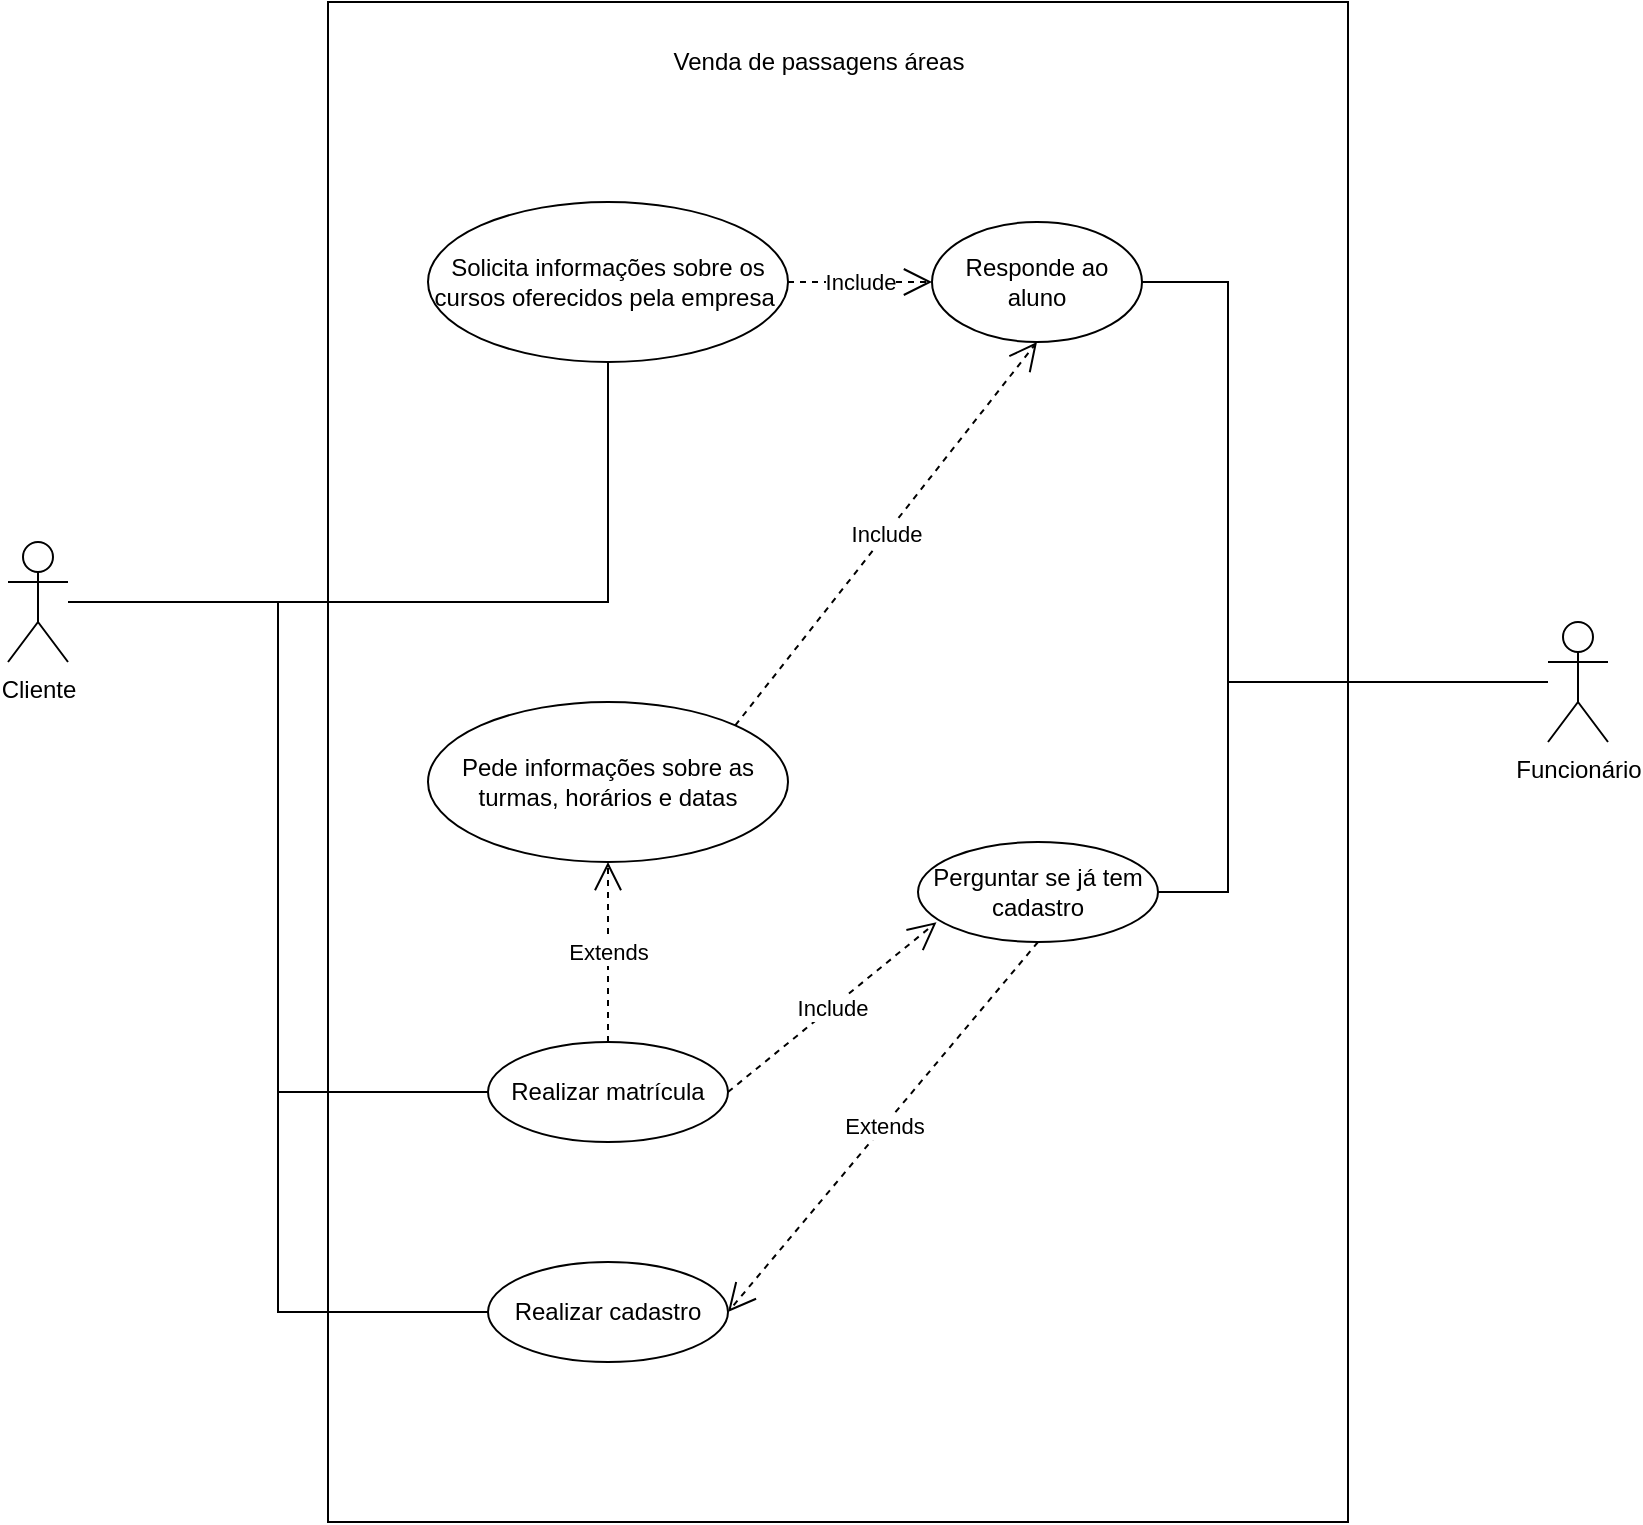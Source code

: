 <mxfile version="15.8.3" type="github">
  <diagram id="PDlrcf-eFjh89h7rTmUJ" name="Page-1">
    <mxGraphModel dx="1021" dy="584" grid="1" gridSize="10" guides="1" tooltips="1" connect="1" arrows="1" fold="1" page="1" pageScale="1" pageWidth="1169" pageHeight="827" math="0" shadow="0">
      <root>
        <mxCell id="0" />
        <mxCell id="1" parent="0" />
        <mxCell id="ixJKpeh1QNCeZrvTSKg1-19" value="Cliente" style="shape=umlActor;verticalLabelPosition=bottom;verticalAlign=top;html=1;" vertex="1" parent="1">
          <mxGeometry x="70" y="320" width="30" height="60" as="geometry" />
        </mxCell>
        <mxCell id="ixJKpeh1QNCeZrvTSKg1-20" value="" style="html=1;" vertex="1" parent="1">
          <mxGeometry x="230" y="50" width="510" height="760" as="geometry" />
        </mxCell>
        <mxCell id="ixJKpeh1QNCeZrvTSKg1-21" value="Solicita informações sobre os cursos oferecidos pela empresa&lt;span style=&quot;white-space: pre&quot;&gt;	&lt;/span&gt;" style="ellipse;whiteSpace=wrap;html=1;" vertex="1" parent="1">
          <mxGeometry x="280" y="150" width="180" height="80" as="geometry" />
        </mxCell>
        <mxCell id="ixJKpeh1QNCeZrvTSKg1-22" value="Venda de passagens áreas" style="text;html=1;resizable=0;autosize=1;align=center;verticalAlign=middle;points=[];fillColor=none;strokeColor=none;rounded=0;" vertex="1" parent="1">
          <mxGeometry x="395" y="70" width="160" height="20" as="geometry" />
        </mxCell>
        <mxCell id="ixJKpeh1QNCeZrvTSKg1-25" value="Include" style="endArrow=open;endSize=12;dashed=1;html=1;rounded=0;entryX=0;entryY=0.5;entryDx=0;entryDy=0;" edge="1" parent="1" source="ixJKpeh1QNCeZrvTSKg1-21" target="ixJKpeh1QNCeZrvTSKg1-26">
          <mxGeometry width="160" relative="1" as="geometry">
            <mxPoint x="310" y="300" as="sourcePoint" />
            <mxPoint x="470" y="300" as="targetPoint" />
          </mxGeometry>
        </mxCell>
        <mxCell id="ixJKpeh1QNCeZrvTSKg1-26" value="Responde ao aluno" style="ellipse;whiteSpace=wrap;html=1;" vertex="1" parent="1">
          <mxGeometry x="532" y="160" width="105" height="60" as="geometry" />
        </mxCell>
        <mxCell id="ixJKpeh1QNCeZrvTSKg1-38" style="edgeStyle=orthogonalEdgeStyle;rounded=0;orthogonalLoop=1;jettySize=auto;html=1;endArrow=none;endFill=0;" edge="1" parent="1" source="ixJKpeh1QNCeZrvTSKg1-19" target="ixJKpeh1QNCeZrvTSKg1-21">
          <mxGeometry relative="1" as="geometry" />
        </mxCell>
        <mxCell id="ixJKpeh1QNCeZrvTSKg1-45" style="edgeStyle=orthogonalEdgeStyle;rounded=0;orthogonalLoop=1;jettySize=auto;html=1;entryX=1;entryY=0.5;entryDx=0;entryDy=0;endArrow=none;endFill=0;" edge="1" parent="1" source="ixJKpeh1QNCeZrvTSKg1-44" target="ixJKpeh1QNCeZrvTSKg1-26">
          <mxGeometry relative="1" as="geometry">
            <Array as="points">
              <mxPoint x="680" y="390" />
              <mxPoint x="680" y="190" />
            </Array>
          </mxGeometry>
        </mxCell>
        <mxCell id="ixJKpeh1QNCeZrvTSKg1-55" style="edgeStyle=orthogonalEdgeStyle;rounded=0;orthogonalLoop=1;jettySize=auto;html=1;entryX=1;entryY=0.5;entryDx=0;entryDy=0;endArrow=none;endFill=0;" edge="1" parent="1" source="ixJKpeh1QNCeZrvTSKg1-44" target="ixJKpeh1QNCeZrvTSKg1-52">
          <mxGeometry relative="1" as="geometry">
            <Array as="points">
              <mxPoint x="680" y="390" />
              <mxPoint x="680" y="495" />
            </Array>
          </mxGeometry>
        </mxCell>
        <mxCell id="ixJKpeh1QNCeZrvTSKg1-44" value="Funcionário" style="shape=umlActor;verticalLabelPosition=bottom;verticalAlign=top;html=1;" vertex="1" parent="1">
          <mxGeometry x="840" y="360" width="30" height="60" as="geometry" />
        </mxCell>
        <mxCell id="ixJKpeh1QNCeZrvTSKg1-46" value="Pede informações sobre as turmas, horários e datas" style="ellipse;whiteSpace=wrap;html=1;" vertex="1" parent="1">
          <mxGeometry x="280" y="400" width="180" height="80" as="geometry" />
        </mxCell>
        <mxCell id="ixJKpeh1QNCeZrvTSKg1-47" value="Extends" style="endArrow=open;endSize=12;dashed=1;html=1;rounded=0;entryX=0.5;entryY=1;entryDx=0;entryDy=0;exitX=0.5;exitY=0;exitDx=0;exitDy=0;" edge="1" parent="1" source="ixJKpeh1QNCeZrvTSKg1-48" target="ixJKpeh1QNCeZrvTSKg1-46">
          <mxGeometry width="160" relative="1" as="geometry">
            <mxPoint x="470.0" y="200" as="sourcePoint" />
            <mxPoint x="542" y="200" as="targetPoint" />
          </mxGeometry>
        </mxCell>
        <mxCell id="ixJKpeh1QNCeZrvTSKg1-48" value="Realizar matrícula" style="ellipse;whiteSpace=wrap;html=1;" vertex="1" parent="1">
          <mxGeometry x="310" y="570" width="120" height="50" as="geometry" />
        </mxCell>
        <mxCell id="ixJKpeh1QNCeZrvTSKg1-50" value="Include" style="endArrow=open;endSize=12;dashed=1;html=1;rounded=0;entryX=0.5;entryY=1;entryDx=0;entryDy=0;exitX=1;exitY=0;exitDx=0;exitDy=0;" edge="1" parent="1" source="ixJKpeh1QNCeZrvTSKg1-46" target="ixJKpeh1QNCeZrvTSKg1-26">
          <mxGeometry width="160" relative="1" as="geometry">
            <mxPoint x="470.0" y="200" as="sourcePoint" />
            <mxPoint x="542" y="200" as="targetPoint" />
          </mxGeometry>
        </mxCell>
        <mxCell id="ixJKpeh1QNCeZrvTSKg1-51" style="edgeStyle=orthogonalEdgeStyle;rounded=0;orthogonalLoop=1;jettySize=auto;html=1;entryX=0;entryY=0.5;entryDx=0;entryDy=0;endArrow=none;endFill=0;" edge="1" parent="1" source="ixJKpeh1QNCeZrvTSKg1-19" target="ixJKpeh1QNCeZrvTSKg1-48">
          <mxGeometry relative="1" as="geometry" />
        </mxCell>
        <mxCell id="ixJKpeh1QNCeZrvTSKg1-52" value="Perguntar se já tem cadastro" style="ellipse;whiteSpace=wrap;html=1;" vertex="1" parent="1">
          <mxGeometry x="525" y="470" width="120" height="50" as="geometry" />
        </mxCell>
        <mxCell id="ixJKpeh1QNCeZrvTSKg1-54" value="Include" style="endArrow=open;endSize=12;dashed=1;html=1;rounded=0;entryX=0.077;entryY=0.802;entryDx=0;entryDy=0;exitX=1;exitY=0.5;exitDx=0;exitDy=0;entryPerimeter=0;" edge="1" parent="1" source="ixJKpeh1QNCeZrvTSKg1-48" target="ixJKpeh1QNCeZrvTSKg1-52">
          <mxGeometry width="160" relative="1" as="geometry">
            <mxPoint x="470.0" y="200" as="sourcePoint" />
            <mxPoint x="542" y="200" as="targetPoint" />
          </mxGeometry>
        </mxCell>
        <mxCell id="ixJKpeh1QNCeZrvTSKg1-56" value="Realizar cadastro" style="ellipse;whiteSpace=wrap;html=1;" vertex="1" parent="1">
          <mxGeometry x="310" y="680" width="120" height="50" as="geometry" />
        </mxCell>
        <mxCell id="ixJKpeh1QNCeZrvTSKg1-57" style="edgeStyle=orthogonalEdgeStyle;rounded=0;orthogonalLoop=1;jettySize=auto;html=1;entryX=0;entryY=0.5;entryDx=0;entryDy=0;endArrow=none;endFill=0;" edge="1" parent="1" source="ixJKpeh1QNCeZrvTSKg1-19" target="ixJKpeh1QNCeZrvTSKg1-56">
          <mxGeometry relative="1" as="geometry" />
        </mxCell>
        <mxCell id="ixJKpeh1QNCeZrvTSKg1-58" value="Extends" style="endArrow=open;endSize=12;dashed=1;html=1;rounded=0;entryX=1;entryY=0.5;entryDx=0;entryDy=0;exitX=0.5;exitY=1;exitDx=0;exitDy=0;" edge="1" parent="1" source="ixJKpeh1QNCeZrvTSKg1-52" target="ixJKpeh1QNCeZrvTSKg1-56">
          <mxGeometry width="160" relative="1" as="geometry">
            <mxPoint x="380" y="580" as="sourcePoint" />
            <mxPoint x="380" y="490" as="targetPoint" />
          </mxGeometry>
        </mxCell>
      </root>
    </mxGraphModel>
  </diagram>
</mxfile>
